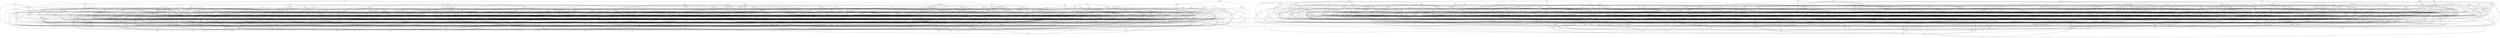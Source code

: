 strict graph {
hgm -- krj
hgm -- psx
hgm -- xsl
hgm -- bpt
krj -- vvm
psx -- zcf
xsl -- pnz
xsl -- skd
xsl -- jqj
pgz -- mhs
pgz -- rsb
pgz -- mvk
pgz -- jjz
mhs -- xzc
mhs -- cgn
mhs -- rcx
rsb -- mpr
rsb -- sjk
mvk -- llz
mvk -- rsb
jjz -- czt
ckf -- nmv
ckf -- mvc
nmv -- tpx
qhd -- fgp
qhd -- hmt
qhd -- nvs
fgp -- qpj
fgp -- lxh
hmt -- fgp
nvs -- jsc
hsz -- mjb
hsz -- dtr
hsz -- rkg
mjb -- xct
mjb -- xsh
mjb -- stt
mjb -- crm
mjb -- slf
mjb -- xkc
mjb -- llz
dtr -- dqq
dtr -- njm
rkg -- gtv
rkg -- xjh
rkg -- fsn
nrt -- krr
kzj -- xkf
kzj -- xct
kzj -- pjf
kzj -- nzt
xct -- fpk
xct -- rpl
pjf -- lxz
nzt -- zjr
nzt -- crz
nzt -- hmt
rhj -- kck
phg -- hsr
phg -- qcc
hsr -- njd
qcc -- drp
knc -- cgn
ncc -- kjm
ncc -- jmd
kjm -- msc
jmd -- rxv
jmd -- djj
dgg -- fxm
fxm -- tnk
qkj -- lbz
qkj -- gfc
qkj -- ssf
qkj -- tjn
lbz -- qdc
lbz -- xnc
gfc -- bgm
ssf -- vbb
ccc -- cbs
ccc -- ksm
ccc -- gdb
cbs -- gjx
ksm -- xhk
gdb -- lnj
gdb -- mlz
btf -- sjx
btf -- sck
btf -- ndc
btf -- hgr
sck -- nck
sck -- xtk
sck -- rxg
sck -- lrq
ndc -- ssx
ndc -- jvr
ndc -- xln
hgr -- lnv
hgr -- cbq
hgr -- zrb
kxz -- fgq
kxz -- hjv
kxz -- hdq
kxz -- ssk
hjv -- bxc
hdq -- pzr
hdq -- mbq
hdq -- pfv
gmr -- mlz
gmr -- rkk
gmr -- ltt
gmr -- qzq
rkk -- mst
rkk -- jqj
rkk -- fcq
rkk -- dsd
qzq -- bqg
kpb -- ckp
kpb -- dsj
kpb -- tqh
kpb -- nhv
ckp -- xsh
dsj -- fmn
dsj -- dps
nhv -- bpr
nhv -- vmk
nhv -- hsr
qbm -- tkm
qbm -- lrr
lrr -- cpf
rbj -- qhh
rbj -- mqd
rbj -- zbj
rbj -- dld
qhh -- qnx
qhh -- xsp
qhh -- xmc
mqd -- hnz
mqd -- dfg
zbj -- svh
zbj -- jlz
dld -- vgr
vvm -- qsf
jlv -- zct
jlv -- lpr
jlv -- prj
jlv -- ztc
zct -- qxt
zct -- bnq
lpr -- rtr
lpr -- xhn
prj -- qkt
ztc -- kff
ztc -- cdk
htm -- qhk
tgf -- gst
tgf -- xhn
tgf -- ppm
rfs -- xxs
rfs -- nrt
xxs -- dqq
mkt -- gvv
mkt -- dtp
mkt -- chh
gvv -- vbq
gvv -- qfb
gvv -- cft
lnv -- knh
cbq -- shf
cbq -- cqv
zrb -- qsx
mqb -- mvc
mqb -- tjp
mqb -- fct
tjp -- mcv
tjp -- cnq
fct -- tlt
qlx -- gjx
qlx -- kcp
qlx -- tpx
kcp -- bpt
dsr -- dmj
dsr -- ntc
dsr -- xdn
dmj -- zzh
dmj -- xmq
dmj -- vbb
dmj -- bgj
dmj -- xkf
ntc -- vbs
ntc -- crp
xdn -- ppm
xdn -- sml
xdn -- cjq
xtv -- jgn
xtv -- zpk
trz -- xhn
trz -- qqr
trz -- lhr
qqr -- hrt
qqr -- mcd
lhr -- ptb
lhr -- sjk
xmq -- rhj
dvh -- jtt
dvh -- pvq
jtt -- hmj
ghr -- rcc
ghr -- xct
ghr -- czt
ghr -- mlq
rcc -- vtr
rcc -- tjh
czt -- ptb
mlq -- vnb
mlq -- rcc
mlq -- ppr
bbd -- sfm
bbd -- lzr
bbd -- cqq
sfm -- tgv
sfm -- vmt
sfm -- zhd
lzr -- sbc
sxr -- snl
sxr -- jtv
jtv -- qkt
jtv -- ngn
jtv -- kcq
cxk -- lnv
cxk -- vbb
cxk -- qdc
cxk -- ljf
cxk -- rzk
ljf -- jxr
ljf -- vql
rzk -- mrv
shf -- clb
cqv -- jkj
svp -- nmm
svp -- lzc
svp -- plz
nmm -- xrl
nmm -- znx
nmm -- bkm
lzc -- trz
xbn -- rsl
xbn -- qnh
bsd -- cgn
gtt -- hmt
zrk -- ckv
gds -- hdh
hdh -- qst
ncx -- nlk
nck -- qhf
qcf -- gst
qcf -- kgq
kgq -- dqq
mdc -- mdf
mdc -- bvb
mdf -- rgp
bvb -- qsf
ppb -- nrg
ppb -- txc
ppb -- znd
ppb -- vlm
nrg -- hkr
nrg -- bcx
nrg -- jnh
znd -- jcp
znd -- gml
znd -- ksm
vlm -- hmh
vlm -- vhm
vlm -- vcq
rxg -- zng
rxg -- msc
rxg -- pmk
msc -- xcf
msc -- dpr
pmk -- zrb
pmk -- cbj
pmk -- xdm
rxk -- dgc
rxk -- qmr
rxk -- cbj
dgc -- snv
qmr -- nrm
qmr -- vqf
cbj -- ckp
cdt -- mcm
cdt -- vhc
cdt -- drb
cdt -- mrm
mcm -- qjr
mcm -- xbn
mcm -- rpt
vhc -- mmf
mrm -- bdn
mrm -- pmt
mrm -- cdq
zqm -- zgs
zqm -- gvr
zqm -- bnd
zqm -- clb
zgs -- xzv
zgs -- djm
zgs -- djn
bnd -- ckv
bnd -- jgn
njh -- rdk
njh -- qbd
rdk -- kck
rdk -- pjf
rdk -- qlt
qbd -- dqq
qbd -- lgq
ktn -- fpm
vrp -- dch
vrp -- cpf
vrp -- prn
vrp -- xcz
dch -- krj
cpf -- gqh
xcz -- zrj
xcz -- skd
jdp -- hsx
jdp -- sbh
jdp -- jjz
jdp -- jxj
jdp -- nlx
jdp -- rhj
hsx -- cmb
sbh -- bpr
sbh -- bbh
nlx -- jsc
nlx -- dgc
tfm -- lvz
lkl -- bzk
lkl -- rdk
lkl -- nzm
bzk -- krc
nzm -- qxt
nzm -- gng
jsc -- xln
pgl -- kql
pgl -- plh
pgl -- ctn
pgl -- nsg
kql -- rkk
kql -- qps
plh -- zhd
ctn -- qzh
ctn -- lnj
nsg -- hck
nsg -- dsd
nsg -- ksn
nsg -- qnp
ndl -- fcq
ndl -- fqz
nqn -- bpl
nqn -- bmj
nqn -- rdm
bpl -- dvg
bpl -- fhx
bmj -- ljf
bmj -- xgj
rdm -- fpk
rdm -- bpg
jtf -- vgr
jtf -- hmj
vgr -- lhz
hmz -- xtq
hmz -- bmd
bmd -- cqq
bmd -- bfz
bhm -- jmd
bhm -- hst
bhm -- dvd
hst -- lqj
dvd -- frs
dvd -- hrt
jpc -- jzk
jpc -- zvs
jzk -- cfg
zvs -- kzs
zvs -- vzq
zvs -- qtv
zvs -- nmh
krq -- mst
krq -- lqx
mst -- vtq
kbx -- tbs
lfx -- rnm
lfx -- lrn
cbb -- nvs
msh -- lgq
msh -- txb
msh -- bnq
msh -- nzm
txb -- xgf
txb -- bdl
hxm -- vnr
jxr -- bsk
jxr -- sjx
vql -- lmc
sdx -- txc
xkp -- xcf
xkp -- btq
xkp -- gfc
xkp -- dmx
xkp -- jpp
btq -- vzp
dmx -- kzz
dmx -- sjk
spl -- kvn
spl -- fzf
spl -- bqz
spl -- tcm
kvn -- hmj
bqz -- dqg
bqz -- gjx
bqz -- vvt
tcm -- dpk
tcm -- xqh
fbc -- zgl
fbc -- ztc
fbc -- crm
fbc -- bnd
fbc -- svx
fbc -- nrc
fbc -- mrk
crm -- dzq
crm -- mkb
svx -- nxk
svx -- khc
nrc -- grc
nrc -- mrk
zdx -- dlj
dlj -- rgp
dlj -- njv
bbz -- plz
bbz -- kgb
bbz -- czq
kgb -- kck
kgb -- lgq
czq -- mmb
pnz -- tjp
pnz -- nvb
nvb -- nzz
nvb -- vvm
jhn -- kds
jhn -- kqr
kds -- pvm
kqr -- zzb
hss -- fth
hss -- mmr
hss -- cbc
hss -- dpb
hss -- nxk
mmr -- nrm
cbc -- xtv
cbc -- qlt
dpb -- hgp
dqg -- vhl
dqg -- rqv
rqv -- tlp
lhz -- jjv
lhz -- rqv
sbr -- zxz
sbr -- trz
sbr -- vsg
sbr -- lbz
zxz -- rxk
zxz -- qxx
zxz -- pzt
vsg -- mft
vsg -- gzc
vsg -- zng
smf -- rvm
smf -- qhl
smf -- rdk
smf -- mlf
rvm -- kmt
qhl -- pvm
mlf -- xqg
mlf -- xqk
mlf -- mhs
znx -- rfn
znx -- mrv
skl -- klt
skl -- vmc
skl -- hts
skl -- lzr
vmc -- kzs
vmc -- rpt
hts -- qfm
xzz -- dlz
xzz -- bqs
xzz -- nvj
xzz -- vpl
xzz -- bpx
xzz -- fqs
xzz -- sqj
dlz -- djj
dlz -- xqk
dlz -- qhf
bqs -- mjg
bqs -- pnc
bqs -- dsj
nvj -- ccs
nvj -- rmg
vpl -- hpc
vpl -- fbh
vpl -- dnz
bpx -- bnk
fqs -- mfc
fqs -- xrq
fqs -- dcc
sqj -- rcx
sqj -- bqs
sbg -- fvf
sbg -- jsk
sbg -- zvv
sbg -- sxr
fvf -- zbz
zvv -- rgl
ngn -- czt
fhm -- hkk
fhm -- smr
fhm -- vhc
hkk -- kcp
hkk -- qql
hkk -- mlz
smr -- ssk
khp -- pxm
khp -- bkj
khp -- glc
khp -- cvz
bkj -- lcb
glc -- ptk
cvz -- njb
tks -- xnf
fgl -- jhn
qxt -- gzc
gng -- fsb
gng -- tjh
gpm -- fcq
gpm -- llj
gpm -- hmh
ckx -- hsr
ckx -- cmb
ckx -- ncn
ckx -- krc
cmb -- rpd
ncn -- rvs
ncn -- zzh
ncn -- jpp
lrh -- ssd
qpn -- vnr
vvv -- tgb
vvv -- tmm
vvv -- rfc
vvv -- tlt
vvv -- xtj
vvv -- lsv
tmm -- htt
tmm -- zzk
tmm -- vrh
xtj -- zps
lsv -- nrl
lsv -- rzq
tdt -- bvr
tdt -- gnt
tdt -- vql
bvr -- mmb
qxx -- krr
pvb -- dmh
pvb -- ths
pvb -- msg
pvb -- hgq
ths -- dpl
ths -- gxx
ths -- kzs
msg -- mth
hgq -- jqj
qst -- vcq
vzp -- knc
xjn -- gds
mjf -- nxz
njc -- gpt
njc -- bhm
njc -- ghh
gpt -- cft
gpt -- qqk
gpt -- dtg
ghh -- jsk
gmc -- mcd
gmc -- trp
gmc -- vxv
vxv -- lxh
rxx -- zbc
rxx -- ncn
rxx -- rxc
zbc -- njd
rxc -- rlc
rxc -- bdd
hkr -- zps
bcx -- cnn
bcx -- pzr
hxt -- rtp
hxt -- dkn
hxt -- sbn
hxt -- zjb
hxt -- tks
rtp -- zrj
rtp -- lnq
dkn -- lht
sbn -- kcp
sbn -- hmh
zjb -- cph
zjb -- zmq
zjb -- ssd
mjx -- tgb
jvf -- bxc
cnx -- gvr
cnq -- zlm
cnq -- dpl
qch -- sbz
qch -- vgz
qch -- pcb
pcb -- cdf
fcp -- nxv
fcp -- vfq
fcp -- pfl
nxv -- rhc
nxv -- vqr
nxv -- lnx
nxv -- vxh
vfq -- bqg
vfq -- ncj
pfl -- sbc
pfl -- qql
pfl -- txj
pfl -- jlz
zxj -- mjf
zxj -- hrj
zxj -- gzc
zxj -- rkl
zxj -- mbs
hrj -- xzc
mbs -- mkb
hnd -- rfm
hnd -- mbs
hnd -- vxv
hnd -- fhn
fhn -- khc
fhn -- hfq
snn -- xns
snn -- xzx
snn -- vpm
snn -- bcv
snn -- vvm
xns -- ttr
xns -- rnm
xns -- vgz
vpm -- nnb
bcv -- tks
gbq -- hnz
gbq -- bzd
gbq -- rps
hnz -- vgz
bzd -- qnx
bzd -- chx
rps -- khb
rps -- gss
rps -- gjx
fjn -- cbb
fjn -- vqq
fjn -- dtx
fjn -- fsg
vqq -- zqm
vqq -- psr
dtx -- gzt
dtx -- mft
dtx -- bbh
dxf -- lxz
dxf -- snv
bhc -- shr
bhc -- lpf
bhc -- bbd
lpf -- sdx
lpf -- xtq
kzn -- sxm
kzn -- dnz
kzn -- gtq
dnz -- prj
hgp -- ppm
rks -- hfq
rks -- fsb
rks -- dhb
fsb -- vzt
dhb -- lnv
dhb -- tjn
xvr -- thn
xvr -- xhs
xvr -- mdc
xvr -- nmr
thn -- zgt
xhs -- qmm
nmr -- qll
nmr -- sxf
nmr -- bzh
hqp -- lqj
hqp -- zxm
lqj -- xnc
zmg -- cxz
zmg -- gcx
zmg -- cqq
cxz -- zhd
cxz -- sxc
gcx -- txc
ccs -- gvr
vbp -- vdt
vbp -- plz
vbp -- bhq
vbp -- cgn
vdt -- mhl
vdt -- crz
vdt -- ggj
vdt -- xgj
vdt -- lvz
bhq -- clb
bhq -- kzz
sls -- xbl
sls -- qpn
sls -- khb
xbl -- glc
xbl -- vtq
xbl -- ctx
khb -- tbj
khb -- str
nnj -- plh
dmv -- rbg
dmv -- xgq
dmv -- fqz
dmv -- fnc
rbg -- bfm
rbg -- scr
rbg -- mmf
rbg -- spx
xgq -- bpt
xgq -- jtt
fnc -- lzr
fnc -- tgb
fnc -- zlm
bfr -- sbz
bfr -- zmq
zmq -- xsv
vpd -- sxm
vpd -- njm
vpd -- qtx
njm -- qxx
qtx -- drp
qtx -- zcq
scr -- zps
fcj -- rgl
fcj -- xgj
fcj -- ddt
ddt -- rhj
dgx -- vhl
dgx -- fhg
dgx -- gsx
gsx -- kzs
vrv -- gtt
vrv -- fhp
vrv -- rks
fhp -- snb
fhp -- sgm
ttx -- vrh
ttx -- std
ttx -- lfx
ttx -- mvz
vrh -- dmh
std -- ddf
std -- dgt
std -- xtb
std -- kbx
hgk -- xsv
hgk -- bqg
hgk -- bfr
hgk -- kjr
hgk -- tvk
kjr -- kzq
kjr -- nlf
kjr -- chx
kjr -- xqh
tvk -- czd
lht -- vcq
lht -- jzk
nxs -- gqh
nxs -- kfr
kfr -- qxc
xtk -- jsk
xtk -- ghh
xsh -- rfn
stt -- vzp
stt -- ksj
slf -- cmb
llz -- slf
cdk -- krr
cdk -- xkf
rpd -- bpr
qgv -- lcb
qgv -- gpv
gpv -- zps
gpv -- ktn
cjn -- dsr
cjn -- rlc
cjn -- lsz
cjn -- mtp
rlc -- zzh
rlc -- chh
rlc -- rvm
rlc -- lvz
lsz -- gbz
lsz -- xjh
lsz -- ccs
lsz -- bvr
mtp -- ldq
vbq -- cft
vbq -- qcc
qfb -- tjc
qfb -- fbh
qfb -- zqh
cft -- grc
xdk -- mft
xdk -- hff
xdk -- pxs
pxs -- ppm
jtk -- nmh
jtk -- zmk
zmk -- ncj
vdl -- gfq
vdl -- chx
vdl -- fxm
vdl -- xdf
gfq -- lfx
chx -- pvq
hlz -- hbv
hlz -- lbv
hlz -- ccc
hlz -- ckf
lbv -- xhk
lbv -- fcq
lbv -- vhl
qmz -- bsg
qmz -- nkt
bsg -- jxj
bsg -- rxv
nbt -- dgg
nbt -- nrl
nbt -- klt
nbt -- txj
nbt -- nlf
txj -- lrh
txj -- gmt
txj -- jcm
jdn -- mth
jdn -- gms
jdn -- bxc
gms -- xtj
gms -- dpk
vjb -- hsh
vjb -- msg
vjb -- hlq
vjb -- ddd
vjb -- tvz
ddd -- nxg
ddd -- dch
ddd -- sxc
tvz -- xhs
tvz -- hlq
tvz -- lqb
rbm -- mmf
rbm -- vrl
rbm -- djl
rbm -- czd
vrl -- rpx
vrl -- ptk
djl -- dgx
djl -- zdf
djl -- rpt
djl -- jcp
vpc -- jfq
vpc -- jcp
vpc -- rhr
vpc -- vpg
jfq -- mvb
jfq -- qzq
jfq -- zzk
jcp -- dsm
rhr -- qps
rhr -- xsp
vpg -- cqb
vpg -- fng
vpg -- tvk
vpg -- lpb
qpb -- qts
qpb -- fbj
qts -- sxm
zkj -- mvc
zkj -- nbx
zkj -- bzb
zkj -- cpf
nbx -- dln
bzb -- xtq
qql -- vnr
qql -- mqn
qdg -- srj
qdg -- psr
qdg -- fvh
qdg -- qsz
qdg -- dnn
srj -- cbb
srj -- zbz
srj -- hsx
psr -- hnc
psr -- vmt
dnn -- zxj
dnn -- mhl
css -- tpn
css -- cmf
css -- mjx
tpn -- jqj
tpn -- fxm
cmf -- vrh
skd -- jcm
hnn -- gcr
hnn -- hln
hnn -- zgk
hnn -- bzb
gcr -- cbs
gcr -- hpp
gcr -- mth
gcr -- dkn
hln -- krm
hln -- tvk
hln -- fgq
hln -- cls
kqh -- czz
kqh -- fvh
kqh -- dxf
kqh -- msn
czz -- gvm
czz -- tpq
czz -- hgp
msn -- mcd
msn -- mxr
msn -- mhl
hql -- slf
hql -- vtt
cnt -- rqx
cnt -- vxv
rqx -- qsx
rqx -- rpl
rqx -- rnd
bdn -- qqj
pmt -- vlh
pmt -- nmh
pmt -- qxc
cdq -- spx
gbb -- nrt
gbb -- bsv
bsv -- qgz
bsv -- vxv
bsv -- jph
xrv -- rcj
xrv -- zbc
xrv -- tpj
xrv -- cjq
rcj -- bch
rcj -- llf
rcj -- qkt
rcj -- gbz
vqs -- dsm
vqs -- str
vqs -- rvv
vqs -- gfb
dsm -- hbv
str -- fgq
str -- zmk
rvv -- bxc
rvv -- kzs
gfb -- qnx
zqq -- lmc
zqq -- zvv
lmc -- ccv
qbs -- klv
qbs -- jrb
qbs -- txs
qbs -- mmr
klv -- dgc
klv -- crp
klv -- kgv
jrb -- fdj
jrb -- smc
txs -- bgd
txs -- snl
txs -- rkl
snb -- gcz
snb -- ctp
gcz -- fmn
gcz -- xqg
gcz -- fpq
xbz -- qts
xbz -- rdk
xbz -- kzz
kzz -- zng
cph -- rqv
mhl -- pbt
dth -- lfd
dth -- gvr
dth -- hdk
dth -- rpd
lfd -- zsq
hdk -- phg
hdk -- mtp
hdk -- vzg
gpr -- drb
gpr -- xpj
gpr -- nlz
gpr -- dkn
nlz -- hlq
nlz -- fqz
pqj -- dbz
pqj -- tqc
pqj -- lht
dbz -- vph
dbz -- vlf
dbz -- mff
dbz -- dlk
tqc -- vvg
ttr -- qmm
ttr -- qtv
lss -- vcq
lss -- zzd
lss -- bkj
lss -- mqn
zzd -- lzk
zzd -- fns
zzd -- ncf
tlg -- kxl
tlg -- nml
tlg -- zvh
kxl -- hrt
kxl -- krl
kxl -- xjt
nml -- cbj
kvj -- mnx
kvj -- gms
kvj -- rgj
kvj -- njv
mnx -- kqc
mnx -- zmt
mnx -- tbj
rgj -- ltt
rgj -- lqx
rgj -- dpl
gqk -- ppl
gqk -- rtp
ppl -- mjx
vvg -- nrl
vmj -- vrl
vmj -- zjb
vmj -- vlf
vmj -- sft
vmj -- lnl
vmj -- dkn
vlf -- mdf
lnl -- pzr
lnl -- llr
scb -- zmv
scb -- cqv
scb -- fzz
scb -- vff
zmv -- tdm
zmv -- gtv
fzz -- zrb
vff -- mgl
vff -- mxr
vff -- pfz
vff -- qlz
llf -- xrq
qcq -- gkh
qcq -- cpf
qcq -- sft
drf -- vzt
drf -- hsz
drf -- xxs
drf -- bxl
drf -- mmn
bxl -- rcx
bxl -- khc
mmn -- gst
zjm -- sth
zjm -- cph
zjm -- nxs
sth -- fbt
sth -- zgj
nfm -- hvd
nfm -- pgl
nfm -- qhk
nfm -- lmv
hvd -- xjn
hvd -- lqk
hvd -- pcb
hvd -- slh
lmv -- skn
lmv -- vgd
lrz -- mcv
lrz -- fql
hmb -- dsj
hmb -- crg
hmb -- tqh
crg -- tdv
zjr -- vcf
zjr -- zqh
vcf -- zng
zqh -- xjt
sml -- dtp
sml -- qsx
tbn -- sjk
cqb -- skd
cqb -- zmq
fng -- qfm
lpb -- hmj
lpb -- rtp
jcl -- thn
jcl -- dln
jcl -- pxn
jcl -- spx
jcl -- gfh
pxn -- rvv
gfh -- rnb
gfh -- drb
gmt -- zkr
gmt -- vhc
gmt -- qzh
nkv -- mjf
nkv -- nkt
nkv -- bxb
bxb -- tdv
bxb -- djn
tqr -- mjf
tqr -- gbz
tqr -- xnc
tqr -- kds
xnc -- jxj
zdh -- fvh
zdh -- vbb
zdh -- rks
zdh -- sbr
ldq -- lpr
ldq -- jxr
fgc -- fjs
fgc -- hxx
fgc -- qch
fgc -- jtk
fjs -- rzp
fjs -- gbr
fjs -- mvz
fjs -- bcx
fjs -- jnh
hxx -- cnq
hxx -- ntz
hxx -- ctn
bzl -- rxv
bzl -- njm
bzl -- knh
rxv -- kck
knh -- rnd
knh -- fpq
mtl -- qgq
mtl -- bzb
mtl -- xxp
mtl -- cfh
qgq -- tqf
qgq -- qnb
qgq -- vtq
qgq -- sdx
xxp -- glq
xxp -- dlk
xxp -- zmt
cfh -- qch
cfh -- dpk
cfh -- ssd
cfh -- cqr
qvv -- vhl
qvv -- ltt
ntz -- tqf
bdd -- tfm
bdd -- vtc
mhr -- mxr
mhr -- fkt
mhr -- nlx
mhr -- qpt
mhr -- dqd
mhr -- bkm
fkt -- gnt
fkt -- zrb
qpt -- tdm
dqd -- qkt
bkm -- kgq
bqf -- czq
bqf -- sdq
bqf -- xjk
bqf -- njh
sdq -- nzm
sdq -- fvz
sdq -- dpr
xjk -- vtt
xjk -- nxz
xjk -- zsq
xjk -- qdc
cqr -- htt
cqr -- mqn
xqk -- gxz
xqk -- tjn
xqk -- mxr
sks -- czd
sks -- lpf
sks -- vrp
sks -- rpx
rpx -- zgd
rpx -- tlp
jmh -- ctn
jmh -- tkd
jmh -- mst
jmh -- gdq
tkd -- vxh
tkd -- dng
tkd -- nmh
gdq -- mlz
fjk -- fxm
fjk -- hqd
fjk -- tbj
hqd -- vgj
hqd -- zgt
qtv -- mxp
kxj -- vrh
kxj -- hmf
kxj -- rhc
kxj -- ttr
hmf -- qhk
hmf -- krj
hmf -- njb
rhc -- gfb
czs -- dlk
czs -- ntg
czs -- gds
ntg -- cfv
chk -- drb
chk -- kvn
chk -- tqc
chk -- xmk
xmk -- zgd
xmk -- mxt
xmk -- xhk
bpr -- xsh
nct -- fzq
nct -- bnp
fzq -- fbt
zjp -- xcz
zjp -- hxt
zjp -- xdf
xtb -- zfm
xtb -- lvb
xtb -- pvq
xtb -- pnz
lvb -- xtq
lvb -- dvn
zfz -- mkj
zfz -- lfd
zfz -- fsb
mkj -- tpq
tpk -- nqd
tpk -- mjb
tpk -- kxp
tpk -- fvz
nqd -- ksv
nqd -- kjm
kxp -- xrq
kxp -- ssm
kxp -- ppm
fvz -- dzq
fxb -- csh
fxb -- gpm
fxb -- nsx
fxb -- blc
fxb -- pfv
csh -- hkr
csh -- sbc
nsx -- cnn
nsx -- zgv
blc -- qhk
blc -- nbx
blc -- cls
pfv -- tkd
pfv -- vvv
nnv -- hkr
nnv -- ktc
nnv -- rnm
nnv -- vlm
ktc -- qzh
ktc -- nnj
xsq -- pgp
xsq -- lnp
xsq -- cvm
xsq -- qsx
xsq -- knx
pgp -- xbz
pgp -- zsq
lnp -- rpd
cvm -- znx
cvm -- rgl
cvm -- xgc
cvm -- nxk
cvm -- pxv
cvm -- dpb
knx -- bvr
knx -- qts
knx -- gtt
ctk -- zvs
ctk -- ssk
nkp -- tgv
nkp -- cfv
nkp -- xxt
tgv -- mnc
tgv -- hsh
cfv -- zgj
xxt -- phs
xxt -- cnn
xxt -- sft
fhx -- hff
fhx -- gbz
hcv -- fmz
hcv -- jmh
hcv -- sfm
fmz -- zjm
fmz -- cgt
fmz -- psx
cqt -- xkl
cqt -- zbc
cqt -- xgj
xkl -- qkt
xkl -- bdl
pkn -- bxs
pkn -- gzc
pkn -- jhn
pkn -- fdc
bxs -- snp
fdc -- xbz
fdc -- xcf
pnc -- rcx
pnc -- ghh
plk -- hff
plk -- fkf
fkf -- bxl
ffc -- zxm
ffc -- vzt
gxz -- qvx
gxz -- rzk
qvx -- qxx
mpr -- lxz
nhd -- xln
nhd -- mrv
xps -- krg
xps -- lvz
xps -- fsg
drh -- kjn
drh -- qkn
drh -- gmm
drh -- xgc
kjn -- tcj
kjn -- grj
qkn -- hql
qkn -- xtv
gmm -- hrj
gmm -- bpg
gmm -- zdn
xgc -- xhf
mhc -- ntp
mhc -- lzc
mhc -- mmn
ntp -- chh
kvx -- rdd
kvx -- jkj
kvx -- dps
kvx -- bgj
kvx -- ppr
kvx -- ncx
jkj -- plz
jkj -- snl
bgj -- bnk
bgj -- nhj
kgv -- jgn
xlv -- zgv
xlv -- qnp
xlv -- stp
xlv -- bhv
xlv -- kdc
xlv -- nxg
qnp -- tlt
qnp -- skn
stp -- pck
stp -- nmf
stp -- vlf
stp -- ncq
bhv -- zrj
bhv -- sls
kdc -- qnh
kdc -- cdf
kdc -- kzq
nxg -- gkh
cgt -- ncq
cgt -- dkn
ptb -- vtr
qbz -- lnj
qbz -- vlh
qbz -- fhg
vlh -- tjl
zvq -- rsb
zvq -- mgm
zvq -- vqq
zvq -- lnp
zvq -- vss
mgm -- bxr
mgm -- qcf
vss -- qpb
vss -- rdm
vss -- pbt
vss -- rkz
xvt -- bnk
xvt -- jzf
bnk -- nlh
bnk -- rnd
jzf -- bgm
htx -- dld
htx -- ssk
htx -- sxf
htx -- ksn
sxf -- njv
sxf -- prq
sxf -- zgv
ksn -- rsl
ksn -- shr
jmt -- krr
jmt -- vcf
jmt -- fbj
jmt -- dpb
jmt -- qkd
qkd -- ssx
crz -- vql
crz -- krl
crz -- gqb
ggj -- nrd
sdl -- khc
sdl -- nlk
sdl -- fvc
fvc -- fvg
fvc -- jzf
fvc -- rkl
fvc -- lqj
fvc -- cfd
fvc -- phg
fvc -- dgc
dgf -- xbl
dgf -- vmc
dgf -- nct
vzq -- rbg
vzq -- pvq
zsq -- tjn
tjm -- gdq
tjm -- vnt
tjm -- jtd
tjm -- ktn
vnt -- scr
jtd -- qll
jtd -- zrh
jtd -- gfb
vnb -- nlh
vnb -- cjq
vnb -- llz
tft -- kpc
tft -- gds
tft -- xzx
tft -- gbq
kpc -- bzh
rhs -- kds
rhs -- sdl
rhs -- rnd
rhs -- fbh
rhs -- xkc
fbh -- rtr
mbq -- vlh
mbq -- xbl
mbq -- cnq
vnx -- fvc
vnx -- mgm
vnx -- kkc
vnx -- zfz
kkc -- fpq
kkc -- bch
kkc -- hll
jzn -- lpn
jzn -- lqb
lpn -- bfm
lpn -- mnc
lqb -- xnf
rkz -- pml
rkz -- svx
rkz -- nxz
pml -- ghh
pml -- crp
prf -- trp
prf -- qrp
qrp -- zgl
czk -- vph
czk -- dsk
czk -- nxg
czk -- zcl
vph -- mfc
vph -- fqz
vph -- zcf
dsk -- dlk
dsk -- mbq
dsk -- qtv
zcl -- dld
zcl -- zgd
pfh -- ggs
pfh -- tnk
pfh -- bjb
pfh -- dsm
ggs -- bzh
ggs -- zhd
bjb -- zcz
bjb -- lrn
bjb -- xgq
tmq -- rth
tmq -- cxq
tmq -- dvb
tmq -- rzp
rth -- pjp
cxq -- qbm
cxq -- npr
cxq -- std
dvb -- mxp
rzp -- qtv
rzp -- dvh
xzm -- qtx
xzm -- snv
kqc -- ppl
kqc -- fhg
jgf -- vnt
jgf -- fbt
jgf -- zxk
jgf -- pqj
jgf -- fmd
fbt -- lcb
zxk -- pdq
zxk -- zgv
fmd -- jtq
fmd -- ztd
jrp -- ddt
jrp -- rfm
jrp -- xsn
nnh -- tbb
nnh -- vmc
nnh -- rpj
tbb -- gqh
tbb -- zll
tbb -- khp
tbb -- nxs
tbb -- gkh
rpj -- cbs
rpj -- gml
rpj -- xkm
stx -- ddf
stx -- sxc
stx -- mvz
stx -- fhg
stx -- cls
ddf -- hgq
zdn -- hbl
zdn -- pzt
hbl -- mrd
hbl -- plz
pvh -- tnk
pvh -- ncj
blg -- llz
blg -- lhr
jhc -- ssf
jhc -- mxz
jhc -- qlz
qlz -- bch
zmt -- dqx
jxm -- dnz
jxm -- zbx
jxm -- qhf
jxm -- lhv
zbx -- gmc
zbx -- fgp
zbx -- ntr
zbx -- lxh
lhv -- hnm
lhv -- llz
lhv -- blb
ssx -- xzv
jvr -- dtr
jvr -- fbj
grc -- djn
glq -- tbs
qvz -- tkd
qvz -- hxm
qvz -- qmd
qvz -- sdx
qmd -- cnq
qmd -- vjd
dqv -- hnm
dqv -- gtv
dqv -- rxx
dqv -- gkx
dqv -- zcq
dqv -- zmv
gtv -- xsh
gtv -- blg
gtv -- qsz
gkx -- qkt
rjg -- plh
rjg -- hvd
rjg -- jmr
rjg -- bdn
jmr -- prn
jmr -- dch
jmr -- hmj
trc -- vvg
trc -- mjx
trc -- bcl
trc -- skn
bcl -- fpm
bcl -- cqq
bcl -- vqr
skn -- ggs
skn -- rnb
hhj -- qpb
hhj -- jjz
hhj -- drp
sjh -- bfz
sjh -- xhk
sjh -- zgk
sjh -- xnf
bfz -- rgp
bfz -- zfc
nfg -- xhf
nfg -- prk
nfg -- jgn
nfg -- hdf
xhf -- xkf
prk -- xhf
prk -- pzt
prk -- clv
hdf -- hff
hdf -- lgm
hdf -- vzp
hdf -- stt
vtf -- nsx
vtf -- bqz
vtf -- lvb
nmf -- cfv
nmf -- xsv
nmf -- mgd
mgd -- ztd
mgd -- rnm
mgd -- gkh
hzk -- tlp
hzk -- pcb
hzk -- dkr
hzk -- qpn
hzk -- czs
dkr -- ktd
gss -- zfm
ksv -- qbd
ksv -- hxk
hxk -- blb
hxk -- hgp
hxk -- qhl
zcz -- xdf
zcz -- kdg
ldz -- kpc
ldz -- msg
ldz -- fcp
ldz -- xhm
xhm -- hbv
xhm -- lcb
xhm -- glc
ctx -- scr
lcv -- dtp
lcv -- rgs
lcv -- xgf
lcv -- sbh
rgs -- mmr
rgs -- dps
rgs -- ppr
xgf -- gxz
xgf -- pjf
pfz -- zbq
zbq -- jxj
zbq -- bsk
zbq -- csb
vkd -- tdt
vkd -- cnt
vkd -- nqn
vkd -- fvh
xtl -- tns
xtl -- zkf
xtl -- lxh
xtl -- xdk
tns -- rkl
tns -- czq
tns -- mvk
tns -- mrk
tns -- kqr
zkf -- kff
zkf -- xln
zkf -- mcd
gjg -- fgl
gjg -- ppm
vgj -- llj
vgj -- rsl
ckz -- nqp
ckz -- dvg
nqp -- pvm
bgh -- qrp
bgh -- pzt
bfm -- bgq
bgq -- tlp
bgq -- xzx
vmk -- rpd
vmk -- rzk
dnd -- fql
dnd -- hsh
vhs -- dxf
vhs -- hkd
vhs -- djj
vhs -- fsn
hkd -- gst
hkd -- qrp
hkd -- qpj
qgz -- njm
qgz -- ctp
qgz -- zct
jph -- lgq
jph -- snp
jph -- jzf
jjt -- ldq
jjt -- ckv
jjt -- jvr
vgd -- cdf
vgd -- zzc
vgd -- ksm
zzc -- hjv
gll -- fpq
gll -- hsx
gll -- nkv
gll -- fkt
gll -- svb
gll -- sbg
svb -- prf
svb -- dzq
svb -- rfn
cdx -- qbd
cdx -- jjt
cdx -- fsg
zbp -- lvz
zbp -- hnm
zbp -- fdj
fdj -- xrx
fdj -- nlh
fdj -- kcq
shc -- qsf
pmp -- tct
pmp -- gqk
pmp -- fpm
pmp -- cdf
pmp -- pjp
tct -- vgz
tct -- djh
pjp -- rvh
ctc -- vpm
ctc -- lnl
ctc -- zzc
ctc -- fct
tbz -- rtd
tbz -- cqb
tbz -- qmm
qmm -- xmc
bjv -- kjn
bjv -- bsz
bjv -- grj
bjv -- mmn
bsz -- nkt
bsz -- lvz
bsz -- ggj
grj -- kmt
grj -- mmb
vkn -- zrk
vkn -- nlk
vkn -- mrv
vkn -- ntc
nxn -- zqq
nxn -- dvg
nxn -- hll
nxn -- qhl
hll -- bgm
xjt -- krc
xjt -- hfq
mls -- fzq
mls -- mjx
mls -- src
mls -- tlp
mls -- dsm
mls -- nvb
mls -- xxm
src -- vvg
src -- mjx
src -- chx
xxm -- svh
xxm -- lqk
xxm -- qnl
zdf -- zcv
zdf -- zfm
zdf -- dmh
rpt -- zgj
qxc -- ktn
qxc -- kdg
thv -- ckv
thv -- tbn
thv -- dpx
thv -- qcc
dpx -- bdl
shk -- tpx
shk -- dpl
shk -- rmf
shk -- czs
shk -- rvh
dpl -- lqh
rmf -- bqz
jdd -- ctk
jdd -- dgg
jdd -- vmc
jdd -- mvp
jdd -- htm
mvp -- bnm
mvp -- qqj
mvp -- pzr
mvp -- fhm
mvp -- qcq
tkg -- cgs
tkg -- vjf
tkg -- zkf
tkg -- krg
cgs -- qmz
cgs -- ffc
cgs -- kcq
cgs -- bzk
vjf -- lhx
vjf -- kgb
ptm -- sml
ptm -- qkd
ptm -- tjc
ptm -- sjx
ptm -- mhc
qgm -- qfg
qgm -- vfq
qgm -- dkr
qgm -- lsv
qfg -- tjl
qfg -- gdb
qfg -- css
qfg -- xsp
qfg -- vqr
qfg -- mvb
prq -- kdg
prq -- mkf
prq -- rtd
gdf -- llj
gdf -- glq
gdf -- jtq
jtq -- bxc
jtq -- qlx
ktb -- fbh
ktb -- gcz
ktb -- grc
ktb -- dqp
dqp -- bgm
dqp -- zzb
vxh -- gcx
vxh -- rxm
dng -- fhg
nrd -- vmt
vkh -- krq
vkh -- hsh
vkh -- dng
vkh -- cfv
cfg -- dvn
cfg -- gxx
pbt -- fth
pbt -- krl
mzp -- qxm
mzp -- bsg
mzp -- hkb
mzp -- kvx
qxm -- zbc
qxm -- rvs
hkb -- trp
hkb -- nlh
hkb -- tdm
hkb -- gng
hsj -- gfh
hsj -- dfg
hsj -- tft
hsj -- dng
hsj -- dhd
dhd -- kdg
dhd -- gsx
dhd -- vgr
dqx -- xxt
fzx -- xtk
fzx -- btq
fzx -- tqh
fzx -- xdm
fzx -- nhd
fzx -- cth
cth -- nhd
cth -- cjb
gml -- gxx
mjj -- njm
mjj -- zpk
mjj -- mrd
dsd -- shr
dsd -- kdg
mjg -- kmt
mjg -- kxl
ktd -- xsv
ktd -- kbx
shm -- fpm
shm -- hck
spj -- zjf
spj -- jsn
spj -- jjv
zjf -- vpm
zjf -- rjp
zjf -- jnh
zjf -- hxm
jsn -- tgd
bnm -- qsf
bnm -- jcm
qqj -- ncj
pgs -- txc
pgs -- vjd
pgs -- zmk
fmp -- gnt
fmp -- klm
fmp -- vzt
fmp -- vmf
fmp -- vhv
klm -- blb
klm -- fvf
vmf -- tjh
vmf -- nhj
vmf -- qbd
vhv -- tfm
vhv -- fdc
vhv -- njh
npr -- gdq
npr -- njb
flg -- vvl
flg -- rfc
flg -- vjd
flg -- zkr
vvl -- bjk
vvl -- ppl
zkr -- tgd
zkr -- xpj
zkr -- sxc
tgd -- mqd
snp -- bsd
snp -- ntr
gfp -- lqh
gfp -- xkm
xkm -- hck
xkm -- bpt
srd -- cvz
srd -- bdh
srd -- vcq
bdh -- sgn
kpf -- ncx
kpf -- hql
kpf -- nxq
kpf -- jrp
nxq -- dvg
nxq -- jsc
nrn -- dqk
nrn -- vvm
nrn -- kxj
nrn -- sft
dqk -- sdx
dqk -- lqh
qzs -- fns
qzs -- tqg
qzs -- sgn
tqg -- zcv
ptg -- hhj
ptg -- gcm
ptg -- rfn
gcm -- tpj
sqc -- zbx
sqc -- rnd
sqc -- hrj
sqc -- xzc
bxr -- bpl
bxr -- crg
mmm -- kvn
mmm -- spx
mmm -- jvf
mmm -- ntz
smc -- gtq
nsn -- ltt
nsn -- lgk
nsn -- dfg
nsn -- xmc
kmt -- jhh
xrl -- xdm
ztd -- qnx
ztd -- zzc
lbg -- cqb
lbg -- jfq
lbg -- prn
lbg -- lrr
vsp -- nmv
vsp -- zpg
vsp -- vgj
vsp -- zcz
zpg -- ctx
zpg -- shr
zpg -- qzk
zpg -- djh
rgq -- qxz
rgq -- zmk
rgq -- qnb
rgq -- zfc
qxz -- xjn
qxz -- fng
qnb -- xtj
qnb -- rtd
zfc -- gss
zfc -- tpx
vdh -- dtr
vdh -- vtr
vdh -- xmq
vdh -- rfm
vdh -- zbp
hpp -- mcv
hpp -- tjl
qhn -- zsd
qhn -- dgf
qhn -- vdz
qhn -- bdx
zsd -- bvb
zsd -- fng
zsd -- llj
zsd -- jnx
zsd -- kpc
zsd -- nmv
zsd -- jzn
zsd -- hqd
vdz -- nnj
vdz -- vgj
vdz -- lnq
vdz -- fcq
bdx -- ckf
bdx -- tkm
gvm -- nrm
gvm -- smc
gvm -- xrc
gvm -- bbh
bbh -- xrq
bbh -- nvs
jtb -- lqb
jtb -- gqk
jtb -- zmt
jtb -- vhr
jtb -- pxn
vhr -- pck
vhr -- qvv
vhr -- bfr
vvt -- sbz
zcf -- zgk
zcf -- njv
prt -- cqv
prt -- sqj
prt -- lhv
prt -- nml
sfp -- jtf
sfp -- tjp
sfp -- dmv
sfp -- jrn
sfp -- xmc
jrn -- zcv
jrn -- mkf
jrn -- jtk
mnc -- ddv
lqn -- jjv
lqn -- tqg
lqn -- srh
lqn -- fzf
srh -- dqg
srh -- tcl
srh -- bzh
kmh -- qxt
kmh -- xrc
kmh -- gtq
pdq -- ncq
pdq -- qnx
pdq -- jnh
ncq -- fct
dlg -- bzl
dlg -- fgl
dlg -- nrm
bvm -- ctp
bvm -- knc
bvm -- zng
bvm -- clv
xzv -- xrc
blb -- qdc
ksj -- zbz
ksj -- nqj
ksj -- tbn
nqj -- mjj
nqj -- pxs
nqj -- plk
cjb -- lgm
cjb -- ccs
cjb -- mzx
cjb -- dhb
lgm -- fsn
lgm -- svx
lgm -- hsx
mzx -- bnq
mzx -- dpb
mzx -- llf
qdm -- lsb
qdm -- sxl
qdm -- mtp
qdm -- mzd
lsb -- mxz
lsb -- xbz
lsb -- khc
sxl -- gjg
mzd -- zbc
mzd -- bkm
mzd -- ggj
prm -- ntg
prm -- ksm
prm -- xzx
prm -- nlf
jqx -- qvv
jqx -- xmc
jqx -- gfq
xjh -- fth
xjh -- xhn
tcj -- lxz
tcj -- frs
rkn -- dsq
rkn -- bzs
rkn -- rtx
dsq -- fcj
dsq -- rdm
bzs -- rks
bzs -- djj
rtx -- zlr
rtx -- zcq
rtx -- prj
rtx -- vbq
rtx -- fgp
qbk -- tcj
qbk -- ggb
qbk -- qpt
qbk -- hst
ggb -- ckz
ggb -- dpx
ggb -- fzz
szp -- npr
szp -- dvb
szp -- spl
szp -- xpj
szp -- bnp
szp -- ptk
dtg -- kgq
dtg -- dpx
gbp -- qlt
gbp -- nvg
gbp -- gvp
gbp -- prf
nvg -- vqf
nvg -- rdk
gvp -- pbt
gvp -- nml
gvp -- trz
gvp -- hst
gvp -- hnm
drn -- xcn
drn -- zgt
drn -- xss
drn -- rgj
xcn -- sdx
xcn -- jqj
xss -- dqk
xss -- cxz
xss -- hjv
zrj -- pzr
hkz -- xzv
hkz -- qgc
hkz -- vbs
hkz -- kvk
qgc -- rxg
qgc -- gqb
qgc -- blg
vbs -- jxb
vbs -- mfc
kvk -- vtt
kvk -- tgf
kvk -- lmc
jqk -- mxp
jqk -- zjp
jqk -- mlb
jqk -- vmc
mlb -- gqh
mlb -- klt
mlb -- rvh
mlb -- xsv
mlb -- mmf
pkr -- xmq
pkr -- mkj
pkr -- bxs
pkr -- xkl
pkr -- fvb
fvb -- pzt
fvb -- rfs
hcz -- hgq
hcz -- zrh
hcz -- xsp
xsp -- qbm
jfb -- xjk
jfb -- jmd
jfb -- rpd
jfb -- fmn
zgz -- vtf
zgz -- htx
zgz -- tcl
zgz -- lhn
zgz -- fzq
zgz -- jcl
tcl -- rqv
tcl -- bdh
lhn -- fgm
lhn -- qdh
lhn -- lqx
lhn -- zfv
lhn -- qgv
dbt -- zzk
dbt -- njb
dbt -- djh
dbt -- hdh
djh -- lnx
lrq -- jsk
lrq -- mkb
bch -- nqp
mcq -- txb
mcq -- zxm
mcq -- tpj
ddv -- rnb
skz -- krl
skz -- bzs
skz -- lkl
skz -- ncx
skz -- ntp
hlg -- cqt
hlg -- xzm
hlg -- fhn
hlg -- lrq
mfc -- zpk
mfc -- fkf
hgb -- sbn
hgb -- krj
hgb -- hcc
hgb -- mdc
gtp -- fgs
gtp -- nsx
gtp -- bnp
fgs -- tkm
fgs -- pck
qcn -- shf
qcn -- njz
njz -- cjq
njz -- frs
njz -- pvm
kxx -- hsr
kxx -- mbg
kxx -- pjl
mbg -- mmb
mbg -- ppr
pjl -- nvg
pjl -- vqf
pjl -- mpr
zlb -- ncc
zlb -- kzn
zlb -- fbj
xhb -- shm
xhb -- mdc
xhb -- gpq
xhb -- tjm
xhb -- gsx
gpq -- tjl
gpq -- zpd
gpq -- xcn
gpq -- qzh
qqk -- vmt
qqk -- xqg
jfv -- zlm
jfv -- qps
jfv -- bdn
jfv -- krm
jlz -- rhc
pmb -- qpg
pmb -- kcp
pmb -- xvr
pmb -- qch
qpg -- cph
qpg -- mqn
nlv -- mjf
nlv -- mgl
nlv -- kff
vtd -- xjn
vtd -- tqf
vtd -- tmb
vtd -- tpx
vtd -- zdx
tqf -- qfm
tqf -- jcm
tmb -- qnl
tmb -- ssd
tmb -- fjk
gzf -- cxg
gzf -- gcx
gzf -- rmf
gzf -- lgk
gzf -- shc
gzf -- dvn
cxg -- gfp
cxg -- gdf
cxg -- klt
kvc -- qmz
kvc -- tnn
kvc -- fth
tnn -- trh
tnn -- bpx
tnn -- rcc
nsq -- rvm
nsq -- fvz
nsq -- rxg
nsq -- bsz
nsq -- grr
grr -- fsn
grr -- bzk
grr -- ghh
grr -- zpk
hcn -- mlz
hcn -- jsn
hcn -- nrn
hcn -- gds
tjh -- csb
csb -- xmq
rjp -- dln
jks -- ctk
jks -- qll
jks -- ghk
jks -- hxd
ghk -- fnc
ghk -- rth
ghk -- ctx
hxd -- zps
hxd -- xxt
hxd -- svh
jnx -- xdf
jnx -- cdq
bhj -- bmj
bhj -- tph
bhj -- jpp
bhj -- qft
bhj -- dlg
bhj -- zlb
bhj -- zxm
tph -- sjx
tph -- tpq
tph -- zrb
qft -- nrd
qft -- pnc
qft -- xkc
qft -- lnp
ztl -- cth
ztl -- crz
ztl -- lgq
ztl -- nvn
nvn -- bnq
nvn -- sgm
nvn -- rvs
lqr -- ntz
lqr -- tbz
lqr -- rth
lqr -- hmz
lqr -- lnq
lnq -- rsl
lnq -- dnd
scv -- fgp
scv -- xfv
scv -- ffc
scv -- kvx
xfv -- ntr
bjk -- zgj
bjk -- ssd
bjk -- tnk
clt -- qlt
clt -- qsz
clt -- ncc
jlp -- nlf
jlp -- sjh
jlp -- rbj
jlp -- cfg
lvx -- ptk
lvx -- tkm
lvx -- gxx
lvx -- hmh
vzg -- nqj
vzg -- gkx
vzg -- vtt
vsk -- dkn
vsk -- fns
vsk -- gfq
vsk -- ntz
vsk -- vrl
gqz -- zrk
gqz -- xxs
gqz -- lhx
gqz -- hgv
lhx -- qlz
lhx -- vql
hgv -- rtr
hgv -- gng
zbt -- qcn
zbt -- qpj
zbt -- nhj
zbt -- cbb
zbt -- kff
qpj -- ptb
zzh -- gzc
jcg -- dmf
jcg -- hts
jcg -- sth
jcg -- fzf
dmf -- hdh
dmf -- jpc
dmf -- fns
xrx -- gvr
xrx -- qvx
xrx -- lfd
kcq -- vcf
xvq -- nzz
xvq -- dqx
xvq -- qmd
xvq -- fbt
brd -- mkt
brd -- dgs
brd -- cbq
brd -- ssx
dgs -- kmh
dgs -- pfz
dgs -- qvx
phn -- tjc
phn -- nkt
phn -- hll
phn -- jsc
phn -- tqh
hkf -- xdm
hkf -- nml
hkf -- mhs
dlc -- rgl
dlc -- mqx
dlc -- vmf
dlc -- qmr
mqx -- frs
mqx -- phg
mqx -- bgh
ncf -- tbj
ncf -- zfc
ncf -- ksn
vck -- svb
vck -- rdk
vck -- nck
vck -- nmm
dzr -- btq
dzr -- bpg
dzr -- tjc
dzr -- fhx
bpg -- rpl
rnl -- qxm
rnl -- xdm
rnl -- lvf
rnl -- kzz
lvf -- nxq
lvf -- bsk
lvf -- grc
zll -- hbv
zll -- cdq
zll -- vgr
xsb -- tgf
xsb -- sdp
xsb -- ckz
xsb -- fdj
sdp -- gvm
sdp -- bgm
sdp -- xvt
bft -- lqk
bft -- tqc
bft -- xcn
bft -- ghd
lqk -- tbs
ghd -- ndl
ghd -- gss
ghd -- rhc
ghd -- jtf
qlq -- dtg
qlq -- qtx
qlq -- zvh
gdp -- nhj
gdp -- rtr
vtc -- mrd
gqb -- fth
gqb -- dtp
bsk -- fpk
bsk -- xrc
jkx -- fgq
jkx -- rnb
jkx -- gfp
dgt -- lrh
dgt -- njb
bdl -- krr
bdl -- bzk
tvc -- mqb
tvc -- dmh
tvc -- tbz
fgm -- jnx
fgm -- nzz
dcc -- jvr
dcc -- plz
dcc -- chh
hvg -- mkj
hvg -- cnx
hvg -- dvg
rvd -- crp
rvd -- xrq
rvd -- dpr
rvd -- zbz
hnc -- dxf
hnc -- pml
frr -- dpk
frr -- fzf
frr -- vtq
jhh -- zcq
jhh -- rpl
ntl -- mbs
ntl -- mbg
ntl -- dzq
ntl -- knx
vhm -- tgv
vhm -- chx
vhm -- kfr
gnr -- pxv
gnr -- vtc
gnr -- gtq
gnr -- cbc
kcx -- htt
kcx -- hcv
kcx -- bnm
kcx -- sbl
kcx -- zrh
sbl -- dln
sbl -- mkf
sbl -- jzk
pck -- ddf
fjf -- xtb
fjf -- xns
fjf -- dnd
fjf -- zzd
pfb -- qll
pfb -- vnr
pfb -- dvb
xfx -- mkf
xfx -- bdn
xfx -- jkx
xfx -- vzq
xfx -- pfb
fvg -- zgl
fvg -- pfz
cfd -- ksv
cfd -- nck
cfd -- slf
cfd -- rfm
cqm -- ktd
cqm -- lnx
cqm -- sbc
cqm -- mjx
dnl -- rxc
dnl -- hvg
dnl -- vss
dnl -- xrl
qzk -- lqh
qzk -- phs
jvz -- nmm
jvz -- zjr
zgd -- gxb
zgd -- mdf
mxt -- lvx
mxt -- lrn
njd -- tpj
zzf -- lrr
zzf -- dfg
zzf -- mvz
zzf -- rxm
sjt -- lnj
sjt -- mnc
sjt -- qbz
sjt -- rfc
kvg -- prn
kvg -- lgk
kvg -- fqz
kvg -- bkj
hhg -- tks
hhg -- xsp
hhg -- pxm
hhg -- qxz
kcf -- lgq
kcf -- rdd
kcf -- vpd
kcf -- rvs
gqc -- bqs
gqc -- dgs
gqc -- pkr
gqc -- rkn
ssm -- fmn
ssm -- krg
ssm -- qsz
pdc -- mgl
pdc -- plk
mjq -- gbr
mjq -- rjp
mjq -- hlq
mjq -- chx
gbr -- sbz
gbr -- bvb
gbr -- rmf
lzk -- lnx
lzk -- cqq
qms -- qfm
qms -- hgq
qms -- hts
qms -- jfq
grn -- zvv
grn -- mcq
grn -- rnl
grn -- jvz
xqf -- krm
xqf -- dvh
xqf -- vsm
xqf -- xkm
vsm -- lmm
vsm -- thk
vsm -- djf
ldb -- jhn
ldb -- cxk
ldb -- snp
ldb -- jxb
jxb -- xrq
kzq -- rzq
kzq -- jtt
rzq -- xpj
rzq -- mxt
xqh -- hpp
xqh -- rtd
bnb -- ntg
bnb -- jvf
bnb -- pvh
bnb -- lmv
kch -- zmt
kch -- zfm
kch -- sqv
kch -- kqc
kch -- qnl
kch -- rgp
sqv -- xnf
sqv -- xmk
sqv -- vnt
qnl -- mff
hpc -- qts
kqs -- cmf
kqs -- cls
kqs -- fgm
kqs -- qhk
nmb -- tbs
nmb -- fmd
nmb -- dqg
nmb -- tcm
pcg -- sgn
pcg -- nnj
pcg -- hsj
pcg -- tbj
gxb -- xnf
gxb -- vrh
krx -- qsx
krx -- mrk
svf -- hkf
svf -- pgp
svf -- zqq
svf -- fvg
zpd -- ntg
zpd -- fpm
zpd -- tqg
mgs -- nqd
mgs -- nlk
mgs -- tdv
mgs -- fpk
mgs -- bhq
jgl -- kzq
jgl -- ggs
jgl -- qnh
jgl -- nzz
sjs -- rfs
sjs -- kvl
sjs -- nlv
sjs -- msn
kvl -- vxv
kvl -- nqp
kvl -- gng
pqc -- vnb
pqc -- sxm
pqc -- hpc
pqc -- kqr
txp -- gbb
txp -- mkb
txp -- qkn
txp -- gcm
txp -- rsb
xnd -- fvb
xnd -- vrv
xnd -- ccv
xnd -- rmg
rmg -- xvt
rmg -- rfn
rmg -- ngc
rmg -- rxv
rmg -- fql
llr -- fhg
llr -- dpk
llr -- lqk
qfz -- knc
qfz -- qlz
qfz -- msk
qfz -- njh
msk -- rzk
msk -- lhv
msk -- rdd
tlb -- xkc
tlb -- hvg
tlb -- zqh
tlb -- pxv
tlb -- rdk
tlb -- xsn
fjt -- ssd
fjt -- qst
fjt -- cfg
fjt -- lzr
fjt -- vvt
djf -- vvl
djf -- jlz
djf -- dpl
djf -- zcl
dcd -- bqg
dcd -- ppl
dcd -- mjq
dcd -- htm
zzb -- ckp
zzb -- zgl
nvl -- klv
nvl -- jxb
nvl -- qcn
nvl -- gcm
zvc -- sxr
zvc -- xmq
zvc -- zrk
zvc -- hjr
hjr -- trh
hjr -- dpr
hjr -- hmb
hjr -- dqp
zlr -- clb
zlr -- zdn
zlr -- hvg
xhv -- dps
xhv -- hst
xhv -- vtr
xhv -- frs
gkm -- jtt
gkm -- qzq
gkm -- rxm
gkm -- nkp
gkm -- gms
dnr -- pgs
dnr -- qnb
dnr -- hck
dnr -- lmv
xbb -- hcz
xbb -- qzs
xbb -- htt
zfv -- sxf
zfv -- cnn
zfv -- dlj
krz -- hmt
krz -- tdm
krz -- xkp
krz -- hqp
hcd -- pjp
hcd -- vph
hcd -- hnz
hcd -- ktc
hcd -- jfq
ccg -- ssk
ccg -- nnb
ccg -- qnl
ccg -- jpc
ccg -- hcc
nnb -- czd
nnb -- bnp
dtd -- krx
dtd -- fbq
dtd -- ddm
fbq -- llz
fbq -- xfv
fbq -- hsr
fbq -- kjm
ddm -- njd
ddm -- vmk
ddm -- bsd
slh -- fhg
slh -- mvc
slh -- lqx
trh -- vql
trh -- jxj
xrh -- rxm
xrh -- jzn
xrh -- tbs
xrh -- bfm
ftm -- ghk
ftm -- jkx
ftm -- qgv
ftm -- srd
rbp -- xrv
rbp -- bdd
rbp -- kxx
rbp -- qpt
kqg -- qkd
kqg -- rkn
kqg -- qqr
kqg -- cdk
vqf -- csb
lfq -- zjm
lfq -- vfq
lfq -- bdh
lfq -- bhv
lfq -- frr
gqq -- zfc
gqq -- msg
gqq -- gxx
gqq -- phs
zzt -- phs
zzt -- mcv
zzt -- bcl
zzt -- lnx
bgd -- xdm
bgd -- bxb
bgd -- cnt
bgd -- vjf
jhz -- snb
jhz -- qlq
jhz -- sxl
jhz -- bvm
tvp -- jtk
tvp -- dbz
tvp -- krm
tvp -- tgd
tvp -- gkh
tvp -- qpg
qjb -- gfc
qjb -- hpc
qjb -- ckt
qjb -- vrv
ckt -- bxb
ckt -- tpq
ckt -- qcf
lpd -- xfs
lpd -- cnx
lpd -- phn
lpd -- lvf
lpd -- llf
xfs -- knx
xfs -- gzt
xfs -- bxs
mvb -- ctx
mvb -- ktd
mvb -- bgq
bmp -- mpr
bmp -- kgv
bmp -- ntp
bmp -- gkx
dtk -- lrz
dtk -- rfc
dtk -- jdn
bzn -- qtv
bzn -- svh
bzn -- pcg
bzn -- vvt
dfh -- jjv
dfh -- zdx
dfh -- xhm
dfh -- mff
jmm -- lpg
jmm -- kqj
jmm -- xhk
jmm -- tgb
lpg -- qtv
lpg -- hjv
kqj -- vhc
kqj -- dgt
kqj -- zmq
kqj -- zmg
mhv -- ccv
mhv -- smc
mhv -- bxr
mhv -- ghg
mhv -- gdp
mhv -- hnd
ghg -- mxz
ghg -- jhc
ghg -- zjr
fqp -- lbg
fqp -- glq
fqp -- gds
fqp -- zzk
jdj -- mnc
jdj -- shm
jdj -- cvz
jdj -- lmm
lmm -- bvb
lmm -- nmv
nht -- zcv
nht -- zbj
nht -- rth
nht -- xkm
kng -- llr
kng -- bdh
kng -- zrh
kng -- dkr
ngc -- rdd
ngc -- xrl
plr -- shc
plr -- lrh
plr -- pfh
plr -- mth
plr -- zmt
fsf -- tgf
fsf -- zvv
fsf -- xcf
fsf -- ddt
gsl -- lvf
gsl -- fkt
gsl -- tlg
gsl -- lzc
fvn -- nxk
fvn -- cbb
fvn -- xkp
fvn -- rzc
fvn -- dmx
fvn -- jhh
rzc -- ntr
rzc -- ldb
rzc -- plk
rzc -- tdv
jrc -- hcc
jrc -- fmd
jrc -- zpg
jrc -- dgg
mjr -- mft
mjr -- ntc
mjr -- bkm
mjr -- rpd
mjr -- crg
mjr -- bbz
pvf -- dnn
pvf -- xhf
pvf -- hkb
pvf -- ddt
pvf -- zvh
vlk -- gcm
vlk -- fvf
vlk -- gtq
vlk -- shf
rjn -- lzc
rjn -- xps
rjn -- nrd
rjn -- kxx
rjn -- krg
tff -- nrl
tff -- bcv
tff -- xbn
tff -- qzk
tff -- vqr
gzt -- nrt
gzt -- ntr
rkv -- ngn
rkv -- hqp
rkv -- nxn
rkv -- bnk
cxp -- clt
cxp -- zvg
cxp -- csx
cxp -- dsq
zvg -- gjg
zvg -- hql
zvg -- bmp
csx -- bpx
csx -- tbn
csx -- snl
nzn -- cfg
nzn -- nct
nzn -- scr
nzn -- khp
thk -- lzk
thk -- sgn
thk -- ckf
mkg -- lpg
mkg -- bhc
mkg -- rhr
mkg -- bmd
qsm -- xqg
qsm -- cnx
qsm -- hgv
qsm -- xfv
qdh -- vnr
qdh -- lhz
qdh -- sbc
blf -- fkf
blf -- plz
blf -- fsg
blf -- pxs
gsv -- dtp
gsv -- lpr
gsv -- dqd
gsv -- mgl
gsv -- nxz
djm -- bnq
djm -- qcf
djm -- bnk
lfn -- lpb
lfn -- fsv
lfn -- zgk
lfn -- ndl
lfn -- gmt
lfn -- rjp
fsv -- qpn
fsv -- ldk
fsv -- qst
sqh -- nzm
sqh -- nrc
sqh -- fzz
sqh -- sgm
lmr -- qhf
lmr -- hnc
lmr -- pxv
lmr -- djn
lmr -- ngn
vqd -- qhd
vqd -- pkr
vqd -- ngc
vqd -- gnt
lcc -- gpv
lcc -- zrh
lcc -- gml
lcc -- zdf
grv -- xgq
grv -- dsm
grv -- nlz
zbh -- trp
zbh -- kxx
zbh -- vdh
zbh -- xzc
kpr -- spj
kpr -- krq
kpr -- kql
kpr -- nnh
sdb -- ppl
sdb -- kbx
sdb -- pvh
sdb -- ddv
sdb -- tlt
zcb -- zlm
zcb -- dgx
zcb -- hxd
zcb -- cnn
pcp -- hqp
pcp -- zgl
pcp -- hfq
pcp -- dtg
drk -- mvc
drk -- bhc
drk -- gxk
drk -- hcc
gxk -- ntg
gxk -- qps
xxq -- fhm
xxq -- dmh
xxq -- hmz
xxq -- bnm
xxq -- zgt
xxq -- tpn
qjr -- qnh
qjr -- lhz
qjr -- dqx
ftg -- xvq
ftg -- tvz
ftg -- tct
ftg -- cfg
ftg -- kvj
ldk -- dqx
ldk -- lrn
ldk -- grv
ldk -- cgt
glf -- csh
glf -- hxm
glf -- xhs
glf -- dvn
ksk -- gdp
ksk -- dvd
ksk -- xsn
ksk -- xzc
rcl -- zbz
rcl -- ngn
rcl -- klm
rcl -- qqk
rcl -- dtp
zxg -- lvf
zxg -- mrd
zxg -- fcj
zxg -- csb
bvv -- zvh
bvv -- clv
bvv -- pdc
bvv -- gbb
blx -- xfs
blx -- xsn
blx -- clv
blx -- cbq
vvx -- bhc
vvx -- fql
vvx -- vnr
vvx -- jnx
hbh -- nck
hbh -- fgl
hbh -- bgh
hbh -- krc
drl -- lrz
drl -- pxn
drl -- glf
drl -- qvv
lph -- shc
lph -- nrg
lph -- pxm
lph -- vpm
lph -- bzd
pnm -- bsd
pnm -- krx
pnm -- njc
pnm -- jrb
pgc -- svp
pgc -- dtd
pgc -- hbl
pgc -- nvj
gvz -- lgk
gvz -- jvf
gvz -- qlx
gvz -- qqj
gvz -- gtp
bhh -- ptg
bhh -- krl
bhh -- snv
bhh -- ntc
hsl -- rpl
hsl -- snb
hsl -- tpq
hsl -- gkx
rcz -- klv
rcz -- kgv
rcz -- cdx
rcz -- msc
ttf -- kxx
ttf -- jvz
ttf -- ssf
ttf -- zxg
kbn -- mxz
kbn -- vtc
kbn -- fhp
kbn -- vzp
kbn -- mfc
shp -- ltt
shp -- psx
shp -- jms
shp -- khb
jms -- rvh
jms -- kfr
jms -- tqc
xkn -- jqx
xkn -- ggs
xkn -- smr
xkn -- thn
pnj -- xdk
pnj -- jmt
pnj -- zvq
pnj -- xjt
cnm -- gdq
cnm -- lnx
cnm -- ptk
cnm -- dtk
stn -- zxk
stn -- tvc
stn -- mff
stn -- htm
vtx -- hrt
vtx -- nqj
vtx -- qmz
vtx -- ccv
ttq -- smr
ttq -- xbb
ttq -- vmc
ttq -- kbx
xds -- bfr
xds -- zkr
xds -- lpn
xds -- jsn
ffq -- fbj
ffq -- xzm
ffq -- ctp
ffq -- kvc
clp -- qlq
clp -- pdc
clp -- drp
clp -- sxl
clp -- jpp
rnj -- mjg
rnj -- snl
rnj -- tfm
rnj -- sgm
kbj -- bdx
kbj -- cmf
kbj -- gxk
kbj -- zdx
scq -- dqd
scq -- gtt
scq -- xgc
scq -- cdx
scq -- kck
vdk -- bfr
vdk -- bcv
vdk -- khp
vdk -- cqr
cdl -- jsn
cdl -- zgt
cdl -- rbg
cdl -- ddv
mjm -- vjd
mjm -- tgv
mjm -- mxp
mjm -- hcd
mzt -- fgs
mzt -- gxb
mzt -- nbx
mzt -- pxm
}